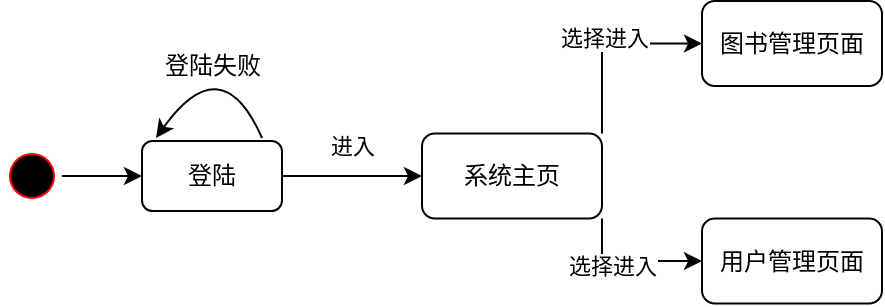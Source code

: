 <mxfile version="16.1.4" type="github">
  <diagram id="f7TjbeRh75dxrW8cv5mP" name="Page-1">
    <mxGraphModel dx="1018" dy="585" grid="1" gridSize="10" guides="1" tooltips="1" connect="1" arrows="1" fold="1" page="1" pageScale="1" pageWidth="827" pageHeight="1169" math="0" shadow="0">
      <root>
        <mxCell id="0" />
        <mxCell id="1" parent="0" />
        <mxCell id="HNZ7wnlDcPWiLW9jHK7i-4" style="edgeStyle=orthogonalEdgeStyle;rounded=0;orthogonalLoop=1;jettySize=auto;html=1;exitX=1;exitY=0.5;exitDx=0;exitDy=0;entryX=0;entryY=0.5;entryDx=0;entryDy=0;" edge="1" parent="1" source="HNZ7wnlDcPWiLW9jHK7i-1" target="HNZ7wnlDcPWiLW9jHK7i-3">
          <mxGeometry relative="1" as="geometry" />
        </mxCell>
        <mxCell id="HNZ7wnlDcPWiLW9jHK7i-1" value="" style="ellipse;html=1;shape=startState;fillColor=#000000;strokeColor=#ff0000;" vertex="1" parent="1">
          <mxGeometry x="50" y="110" width="30" height="30" as="geometry" />
        </mxCell>
        <mxCell id="HNZ7wnlDcPWiLW9jHK7i-8" value="进入" style="edgeStyle=orthogonalEdgeStyle;rounded=0;orthogonalLoop=1;jettySize=auto;html=1;exitX=1;exitY=0.5;exitDx=0;exitDy=0;entryX=0;entryY=0.5;entryDx=0;entryDy=0;" edge="1" parent="1" source="HNZ7wnlDcPWiLW9jHK7i-3" target="HNZ7wnlDcPWiLW9jHK7i-7">
          <mxGeometry y="15" relative="1" as="geometry">
            <mxPoint as="offset" />
          </mxGeometry>
        </mxCell>
        <mxCell id="HNZ7wnlDcPWiLW9jHK7i-3" value="登陆" style="rounded=1;whiteSpace=wrap;html=1;" vertex="1" parent="1">
          <mxGeometry x="120" y="107.5" width="70" height="35" as="geometry" />
        </mxCell>
        <mxCell id="HNZ7wnlDcPWiLW9jHK7i-5" value="" style="curved=1;endArrow=classic;html=1;rounded=0;entryX=0.1;entryY=-0.043;entryDx=0;entryDy=0;entryPerimeter=0;" edge="1" parent="1" target="HNZ7wnlDcPWiLW9jHK7i-3">
          <mxGeometry width="50" height="50" relative="1" as="geometry">
            <mxPoint x="180" y="106" as="sourcePoint" />
            <mxPoint x="220" y="57.5" as="targetPoint" />
            <Array as="points">
              <mxPoint x="160" y="60" />
            </Array>
          </mxGeometry>
        </mxCell>
        <mxCell id="HNZ7wnlDcPWiLW9jHK7i-6" value="登陆失败" style="text;html=1;align=center;verticalAlign=middle;resizable=0;points=[];autosize=1;strokeColor=none;fillColor=none;" vertex="1" parent="1">
          <mxGeometry x="125" y="60" width="60" height="20" as="geometry" />
        </mxCell>
        <mxCell id="HNZ7wnlDcPWiLW9jHK7i-11" style="edgeStyle=orthogonalEdgeStyle;rounded=0;orthogonalLoop=1;jettySize=auto;html=1;exitX=1;exitY=0;exitDx=0;exitDy=0;entryX=0;entryY=0.5;entryDx=0;entryDy=0;" edge="1" parent="1" source="HNZ7wnlDcPWiLW9jHK7i-7" target="HNZ7wnlDcPWiLW9jHK7i-9">
          <mxGeometry relative="1" as="geometry" />
        </mxCell>
        <mxCell id="HNZ7wnlDcPWiLW9jHK7i-12" value="选择进入" style="edgeLabel;html=1;align=center;verticalAlign=middle;resizable=0;points=[];" vertex="1" connectable="0" parent="HNZ7wnlDcPWiLW9jHK7i-11">
          <mxGeometry x="-0.032" y="3" relative="1" as="geometry">
            <mxPoint as="offset" />
          </mxGeometry>
        </mxCell>
        <mxCell id="HNZ7wnlDcPWiLW9jHK7i-13" style="edgeStyle=orthogonalEdgeStyle;rounded=0;orthogonalLoop=1;jettySize=auto;html=1;exitX=1;exitY=1;exitDx=0;exitDy=0;" edge="1" parent="1" source="HNZ7wnlDcPWiLW9jHK7i-7" target="HNZ7wnlDcPWiLW9jHK7i-10">
          <mxGeometry relative="1" as="geometry" />
        </mxCell>
        <mxCell id="HNZ7wnlDcPWiLW9jHK7i-14" value="选择进入" style="edgeLabel;html=1;align=center;verticalAlign=middle;resizable=0;points=[];" vertex="1" connectable="0" parent="HNZ7wnlDcPWiLW9jHK7i-13">
          <mxGeometry x="-0.261" y="-2" relative="1" as="geometry">
            <mxPoint as="offset" />
          </mxGeometry>
        </mxCell>
        <mxCell id="HNZ7wnlDcPWiLW9jHK7i-7" value="系统主页" style="rounded=1;whiteSpace=wrap;html=1;" vertex="1" parent="1">
          <mxGeometry x="260" y="103.75" width="90" height="42.5" as="geometry" />
        </mxCell>
        <mxCell id="HNZ7wnlDcPWiLW9jHK7i-9" value="图书管理页面" style="rounded=1;whiteSpace=wrap;html=1;" vertex="1" parent="1">
          <mxGeometry x="400" y="37.5" width="90" height="42.5" as="geometry" />
        </mxCell>
        <mxCell id="HNZ7wnlDcPWiLW9jHK7i-10" value="用户管理页面" style="rounded=1;whiteSpace=wrap;html=1;" vertex="1" parent="1">
          <mxGeometry x="400" y="146.25" width="90" height="42.5" as="geometry" />
        </mxCell>
      </root>
    </mxGraphModel>
  </diagram>
</mxfile>
